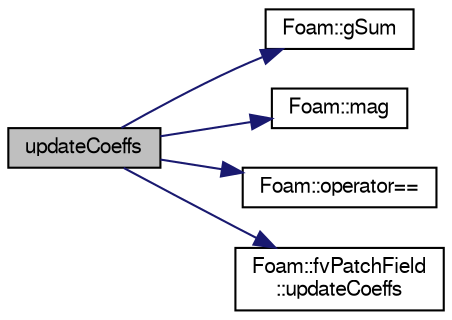 digraph "updateCoeffs"
{
  bgcolor="transparent";
  edge [fontname="FreeSans",fontsize="10",labelfontname="FreeSans",labelfontsize="10"];
  node [fontname="FreeSans",fontsize="10",shape=record];
  rankdir="LR";
  Node1 [label="updateCoeffs",height=0.2,width=0.4,color="black", fillcolor="grey75", style="filled" fontcolor="black"];
  Node1 -> Node2 [color="midnightblue",fontsize="10",style="solid",fontname="FreeSans"];
  Node2 [label="Foam::gSum",height=0.2,width=0.4,color="black",URL="$a10237.html#a11b1ebb4c53ad062332767d75ca96328"];
  Node1 -> Node3 [color="midnightblue",fontsize="10",style="solid",fontname="FreeSans"];
  Node3 [label="Foam::mag",height=0.2,width=0.4,color="black",URL="$a10237.html#a929da2a3fdcf3dacbbe0487d3a330dae"];
  Node1 -> Node4 [color="midnightblue",fontsize="10",style="solid",fontname="FreeSans"];
  Node4 [label="Foam::operator==",height=0.2,width=0.4,color="black",URL="$a10237.html#a28a45d2e3cca6152b024de57575abbf1"];
  Node1 -> Node5 [color="midnightblue",fontsize="10",style="solid",fontname="FreeSans"];
  Node5 [label="Foam::fvPatchField\l::updateCoeffs",height=0.2,width=0.4,color="black",URL="$a00861.html#a7e24eafac629d3733181cd942d4c902f",tooltip="Update the coefficients associated with the patch field. "];
}
